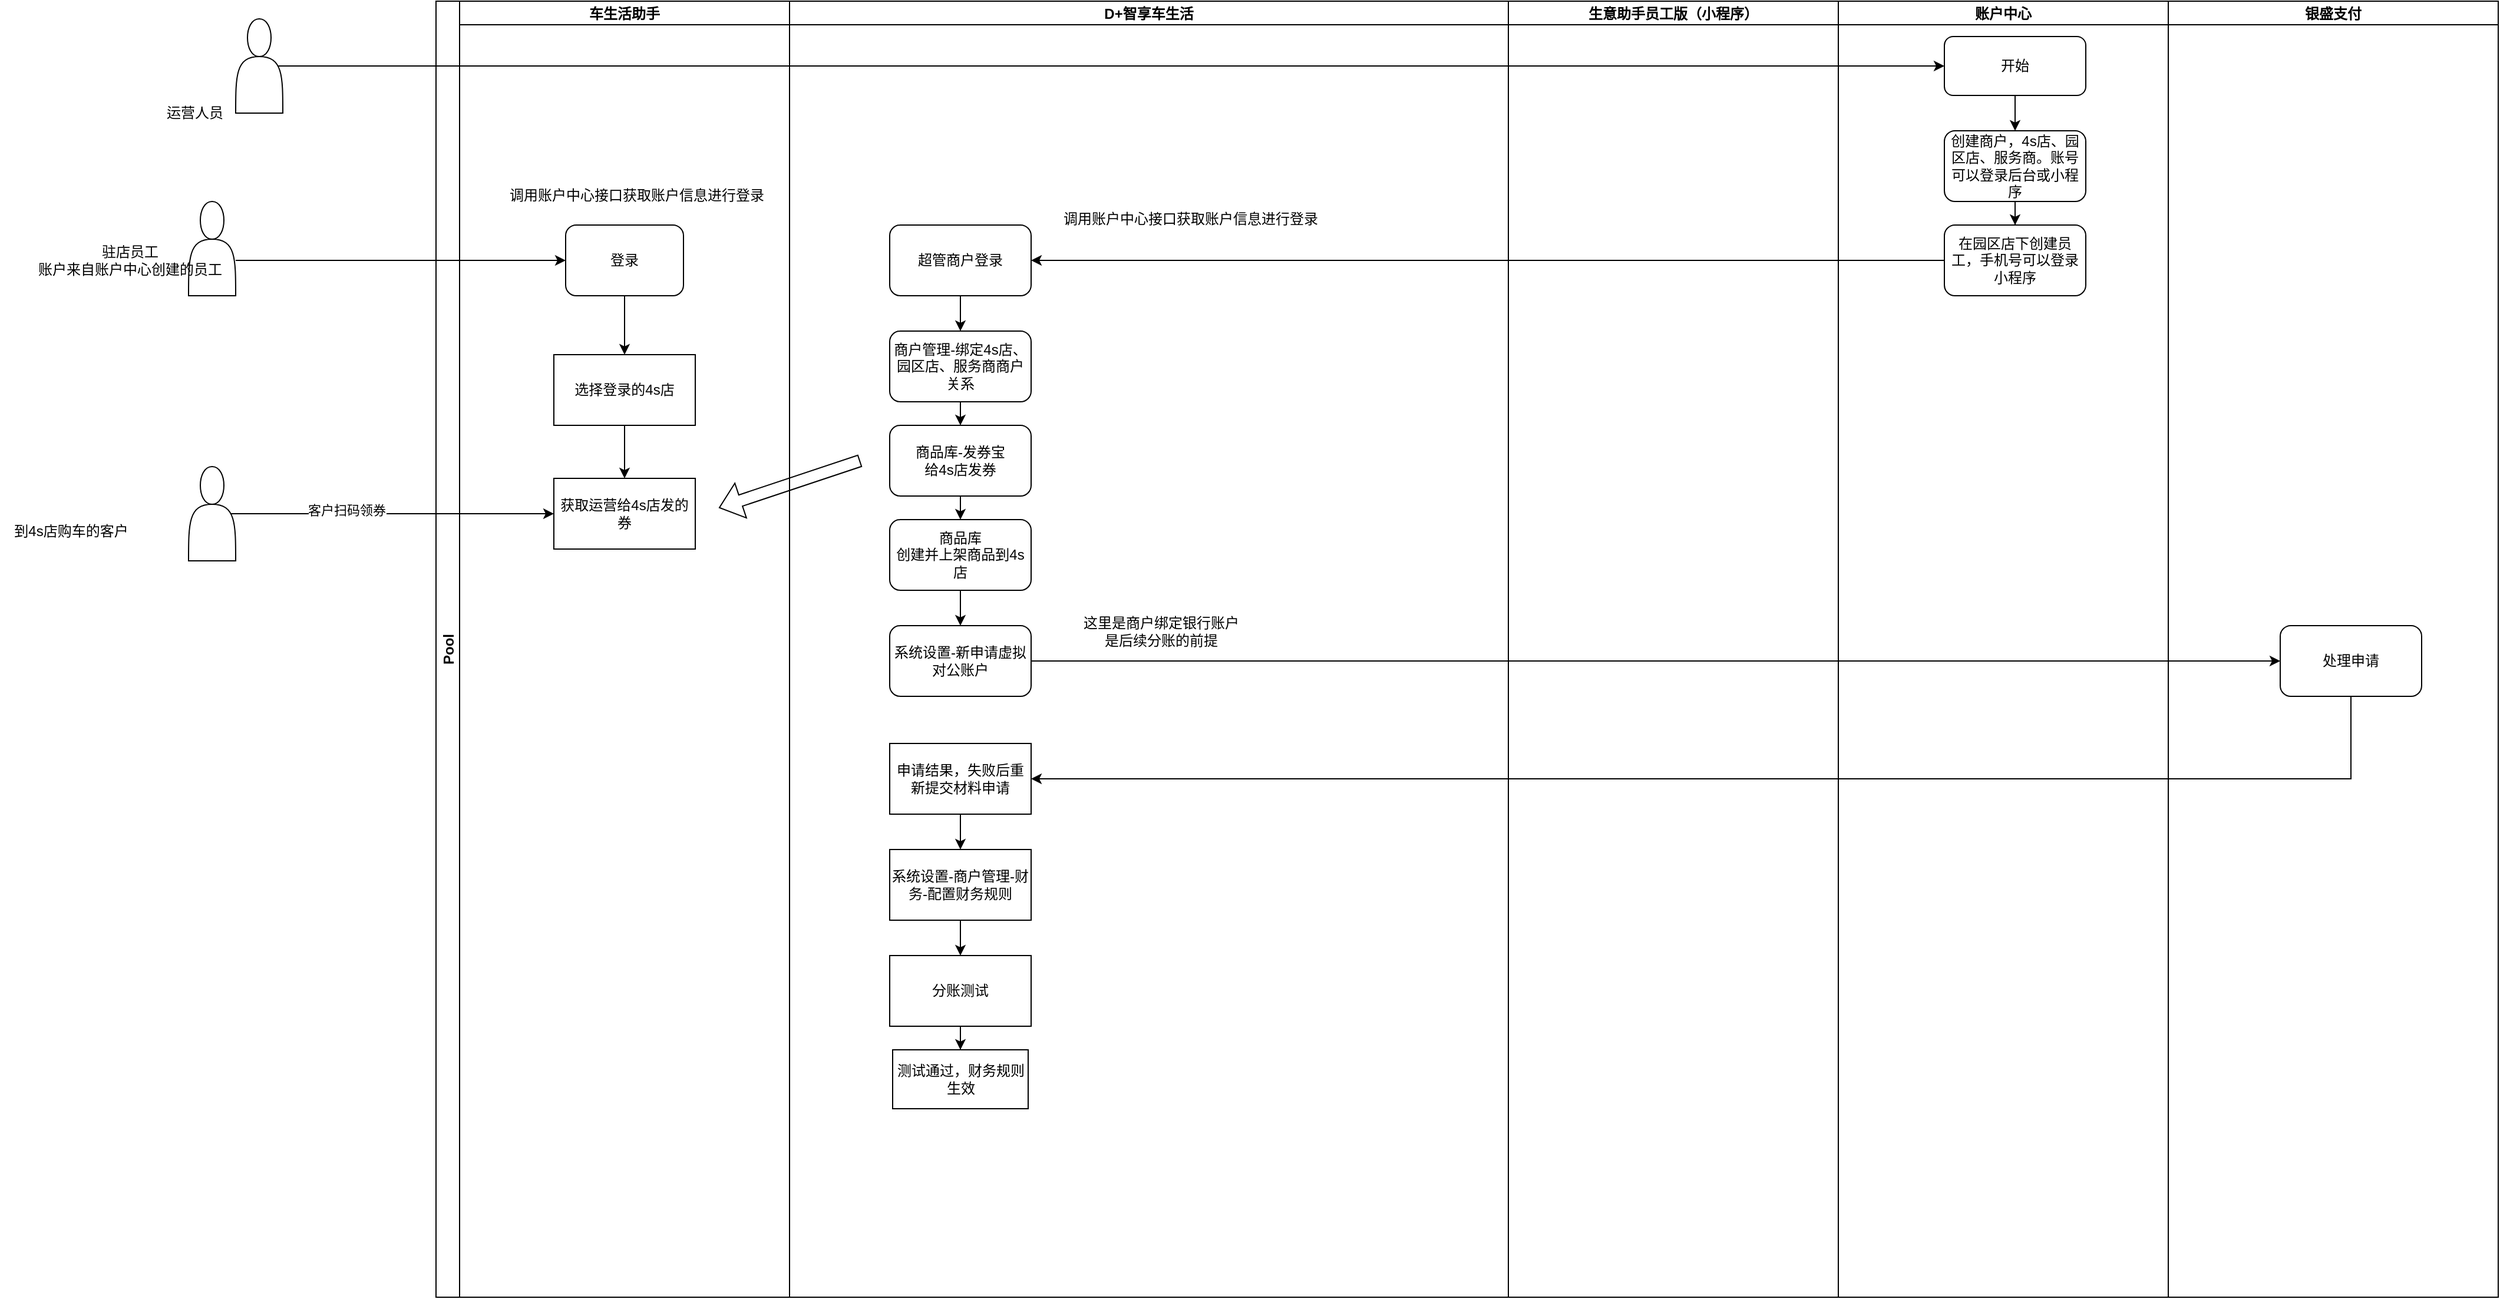 <mxfile version="24.4.0" type="github">
  <diagram id="C5RBs43oDa-KdzZeNtuy" name="Page-1">
    <mxGraphModel dx="3202" dy="837" grid="1" gridSize="10" guides="1" tooltips="1" connect="1" arrows="1" fold="1" page="1" pageScale="1" pageWidth="827" pageHeight="1169" math="0" shadow="0">
      <root>
        <mxCell id="WIyWlLk6GJQsqaUBKTNV-0" />
        <mxCell id="WIyWlLk6GJQsqaUBKTNV-1" parent="WIyWlLk6GJQsqaUBKTNV-0" />
        <mxCell id="XDC6CjYKxUV5PrTjjano-0" value="Pool" style="swimlane;childLayout=stackLayout;resizeParent=1;resizeParentMax=0;startSize=20;horizontal=0;horizontalStack=1;" vertex="1" parent="WIyWlLk6GJQsqaUBKTNV-1">
          <mxGeometry x="-790" y="150" width="1750" height="1100" as="geometry">
            <mxRectangle x="-730" y="150" width="40" height="50" as="alternateBounds" />
          </mxGeometry>
        </mxCell>
        <mxCell id="XDC6CjYKxUV5PrTjjano-67" value="车生活助手" style="swimlane;startSize=20;" vertex="1" parent="XDC6CjYKxUV5PrTjjano-0">
          <mxGeometry x="20" width="280" height="1100" as="geometry" />
        </mxCell>
        <mxCell id="XDC6CjYKxUV5PrTjjano-120" style="edgeStyle=orthogonalEdgeStyle;rounded=0;orthogonalLoop=1;jettySize=auto;html=1;exitX=0.5;exitY=1;exitDx=0;exitDy=0;entryX=0.5;entryY=0;entryDx=0;entryDy=0;" edge="1" parent="XDC6CjYKxUV5PrTjjano-67" source="XDC6CjYKxUV5PrTjjano-68" target="XDC6CjYKxUV5PrTjjano-119">
          <mxGeometry relative="1" as="geometry" />
        </mxCell>
        <mxCell id="XDC6CjYKxUV5PrTjjano-68" value="登录" style="rounded=1;whiteSpace=wrap;html=1;" vertex="1" parent="XDC6CjYKxUV5PrTjjano-67">
          <mxGeometry x="90" y="190" width="100" height="60" as="geometry" />
        </mxCell>
        <mxCell id="XDC6CjYKxUV5PrTjjano-12" value="" style="shape=actor;whiteSpace=wrap;html=1;" vertex="1" parent="XDC6CjYKxUV5PrTjjano-67">
          <mxGeometry x="-230" y="170" width="40" height="80" as="geometry" />
        </mxCell>
        <mxCell id="XDC6CjYKxUV5PrTjjano-109" style="edgeStyle=orthogonalEdgeStyle;rounded=0;orthogonalLoop=1;jettySize=auto;html=1;entryX=0;entryY=0.5;entryDx=0;entryDy=0;" edge="1" parent="XDC6CjYKxUV5PrTjjano-67" source="XDC6CjYKxUV5PrTjjano-22" target="XDC6CjYKxUV5PrTjjano-68">
          <mxGeometry relative="1" as="geometry" />
        </mxCell>
        <mxCell id="XDC6CjYKxUV5PrTjjano-22" value="驻店员工&lt;br&gt;账户来自账户中心创建的员工" style="text;html=1;align=center;verticalAlign=middle;resizable=0;points=[];autosize=1;strokeColor=none;fillColor=none;" vertex="1" parent="XDC6CjYKxUV5PrTjjano-67">
          <mxGeometry x="-370" y="200" width="180" height="40" as="geometry" />
        </mxCell>
        <mxCell id="XDC6CjYKxUV5PrTjjano-116" value="调用账户中心接口获取账户信息进行登录" style="text;html=1;align=center;verticalAlign=middle;resizable=0;points=[];autosize=1;strokeColor=none;fillColor=none;" vertex="1" parent="XDC6CjYKxUV5PrTjjano-67">
          <mxGeometry x="30" y="150" width="240" height="30" as="geometry" />
        </mxCell>
        <mxCell id="XDC6CjYKxUV5PrTjjano-128" style="edgeStyle=orthogonalEdgeStyle;rounded=0;orthogonalLoop=1;jettySize=auto;html=1;exitX=0.5;exitY=1;exitDx=0;exitDy=0;entryX=0.5;entryY=0;entryDx=0;entryDy=0;" edge="1" parent="XDC6CjYKxUV5PrTjjano-67" source="XDC6CjYKxUV5PrTjjano-119" target="XDC6CjYKxUV5PrTjjano-127">
          <mxGeometry relative="1" as="geometry" />
        </mxCell>
        <mxCell id="XDC6CjYKxUV5PrTjjano-119" value="选择登录的4s店" style="rounded=0;whiteSpace=wrap;html=1;" vertex="1" parent="XDC6CjYKxUV5PrTjjano-67">
          <mxGeometry x="80" y="300" width="120" height="60" as="geometry" />
        </mxCell>
        <mxCell id="XDC6CjYKxUV5PrTjjano-127" value="获取运营给4s店发的券" style="rounded=0;whiteSpace=wrap;html=1;" vertex="1" parent="XDC6CjYKxUV5PrTjjano-67">
          <mxGeometry x="80" y="405" width="120" height="60" as="geometry" />
        </mxCell>
        <mxCell id="XDC6CjYKxUV5PrTjjano-5" value="D+智享车生活" style="swimlane;startSize=20;" vertex="1" parent="XDC6CjYKxUV5PrTjjano-0">
          <mxGeometry x="300" width="610" height="1100" as="geometry" />
        </mxCell>
        <mxCell id="XDC6CjYKxUV5PrTjjano-80" style="edgeStyle=orthogonalEdgeStyle;rounded=0;orthogonalLoop=1;jettySize=auto;html=1;exitX=0.5;exitY=1;exitDx=0;exitDy=0;entryX=0.5;entryY=0;entryDx=0;entryDy=0;" edge="1" parent="XDC6CjYKxUV5PrTjjano-5" source="XDC6CjYKxUV5PrTjjano-71" target="XDC6CjYKxUV5PrTjjano-75">
          <mxGeometry relative="1" as="geometry" />
        </mxCell>
        <mxCell id="XDC6CjYKxUV5PrTjjano-71" value="商户管理-绑定4s店、园区店、服务商商户关系" style="rounded=1;whiteSpace=wrap;html=1;" vertex="1" parent="XDC6CjYKxUV5PrTjjano-5">
          <mxGeometry x="85" y="280" width="120" height="60" as="geometry" />
        </mxCell>
        <mxCell id="XDC6CjYKxUV5PrTjjano-89" style="edgeStyle=orthogonalEdgeStyle;rounded=0;orthogonalLoop=1;jettySize=auto;html=1;exitX=0.5;exitY=1;exitDx=0;exitDy=0;entryX=0.5;entryY=0;entryDx=0;entryDy=0;" edge="1" parent="XDC6CjYKxUV5PrTjjano-5" source="XDC6CjYKxUV5PrTjjano-75" target="XDC6CjYKxUV5PrTjjano-88">
          <mxGeometry relative="1" as="geometry" />
        </mxCell>
        <mxCell id="XDC6CjYKxUV5PrTjjano-75" value="商品库-发券宝&lt;br&gt;给4s店发券" style="rounded=1;whiteSpace=wrap;html=1;" vertex="1" parent="XDC6CjYKxUV5PrTjjano-5">
          <mxGeometry x="85" y="360" width="120" height="60" as="geometry" />
        </mxCell>
        <mxCell id="XDC6CjYKxUV5PrTjjano-91" style="edgeStyle=orthogonalEdgeStyle;rounded=0;orthogonalLoop=1;jettySize=auto;html=1;exitX=0.5;exitY=1;exitDx=0;exitDy=0;entryX=0.5;entryY=0;entryDx=0;entryDy=0;" edge="1" parent="XDC6CjYKxUV5PrTjjano-5" source="XDC6CjYKxUV5PrTjjano-88" target="XDC6CjYKxUV5PrTjjano-90">
          <mxGeometry relative="1" as="geometry" />
        </mxCell>
        <mxCell id="XDC6CjYKxUV5PrTjjano-88" value="商品库&lt;br&gt;创建并上架商品到4s店" style="rounded=1;whiteSpace=wrap;html=1;" vertex="1" parent="XDC6CjYKxUV5PrTjjano-5">
          <mxGeometry x="85" y="440" width="120" height="60" as="geometry" />
        </mxCell>
        <mxCell id="XDC6CjYKxUV5PrTjjano-90" value="系统设置-新申请虚拟对公账户" style="rounded=1;whiteSpace=wrap;html=1;" vertex="1" parent="XDC6CjYKxUV5PrTjjano-5">
          <mxGeometry x="85" y="530" width="120" height="60" as="geometry" />
        </mxCell>
        <mxCell id="XDC6CjYKxUV5PrTjjano-92" value="这里是商户绑定银行账户&lt;br&gt;&lt;div&gt;是后续分账的前提&lt;/div&gt;" style="text;html=1;align=center;verticalAlign=middle;resizable=0;points=[];autosize=1;strokeColor=none;fillColor=none;" vertex="1" parent="XDC6CjYKxUV5PrTjjano-5">
          <mxGeometry x="235" y="515" width="160" height="40" as="geometry" />
        </mxCell>
        <mxCell id="XDC6CjYKxUV5PrTjjano-102" value="" style="edgeStyle=orthogonalEdgeStyle;rounded=0;orthogonalLoop=1;jettySize=auto;html=1;" edge="1" parent="XDC6CjYKxUV5PrTjjano-5" source="XDC6CjYKxUV5PrTjjano-99" target="XDC6CjYKxUV5PrTjjano-101">
          <mxGeometry relative="1" as="geometry" />
        </mxCell>
        <mxCell id="XDC6CjYKxUV5PrTjjano-99" value="申请结果，失败后重新提交材料申请" style="rounded=0;whiteSpace=wrap;html=1;" vertex="1" parent="XDC6CjYKxUV5PrTjjano-5">
          <mxGeometry x="85" y="630" width="120" height="60" as="geometry" />
        </mxCell>
        <mxCell id="XDC6CjYKxUV5PrTjjano-104" value="" style="edgeStyle=orthogonalEdgeStyle;rounded=0;orthogonalLoop=1;jettySize=auto;html=1;" edge="1" parent="XDC6CjYKxUV5PrTjjano-5" source="XDC6CjYKxUV5PrTjjano-101" target="XDC6CjYKxUV5PrTjjano-103">
          <mxGeometry relative="1" as="geometry" />
        </mxCell>
        <mxCell id="XDC6CjYKxUV5PrTjjano-101" value="系统设置-商户管理-财务-配置财务规则" style="whiteSpace=wrap;html=1;rounded=0;" vertex="1" parent="XDC6CjYKxUV5PrTjjano-5">
          <mxGeometry x="85" y="720" width="120" height="60" as="geometry" />
        </mxCell>
        <mxCell id="XDC6CjYKxUV5PrTjjano-106" value="" style="edgeStyle=orthogonalEdgeStyle;rounded=0;orthogonalLoop=1;jettySize=auto;html=1;" edge="1" parent="XDC6CjYKxUV5PrTjjano-5" source="XDC6CjYKxUV5PrTjjano-103" target="XDC6CjYKxUV5PrTjjano-105">
          <mxGeometry relative="1" as="geometry" />
        </mxCell>
        <mxCell id="XDC6CjYKxUV5PrTjjano-103" value="分账测试" style="whiteSpace=wrap;html=1;rounded=0;" vertex="1" parent="XDC6CjYKxUV5PrTjjano-5">
          <mxGeometry x="85" y="810" width="120" height="60" as="geometry" />
        </mxCell>
        <mxCell id="XDC6CjYKxUV5PrTjjano-105" value="测试通过，财务规则生效" style="whiteSpace=wrap;html=1;rounded=0;" vertex="1" parent="XDC6CjYKxUV5PrTjjano-5">
          <mxGeometry x="87.5" y="890" width="115" height="50" as="geometry" />
        </mxCell>
        <mxCell id="XDC6CjYKxUV5PrTjjano-114" style="edgeStyle=orthogonalEdgeStyle;rounded=0;orthogonalLoop=1;jettySize=auto;html=1;exitX=0.5;exitY=1;exitDx=0;exitDy=0;entryX=0.5;entryY=0;entryDx=0;entryDy=0;" edge="1" parent="XDC6CjYKxUV5PrTjjano-5" source="XDC6CjYKxUV5PrTjjano-110" target="XDC6CjYKxUV5PrTjjano-71">
          <mxGeometry relative="1" as="geometry" />
        </mxCell>
        <mxCell id="XDC6CjYKxUV5PrTjjano-110" value="超管商户登录" style="rounded=1;whiteSpace=wrap;html=1;" vertex="1" parent="XDC6CjYKxUV5PrTjjano-5">
          <mxGeometry x="85" y="190" width="120" height="60" as="geometry" />
        </mxCell>
        <mxCell id="XDC6CjYKxUV5PrTjjano-115" value="调用账户中心接口获取账户信息进行登录" style="text;html=1;align=center;verticalAlign=middle;resizable=0;points=[];autosize=1;strokeColor=none;fillColor=none;" vertex="1" parent="XDC6CjYKxUV5PrTjjano-5">
          <mxGeometry x="220" y="170" width="240" height="30" as="geometry" />
        </mxCell>
        <mxCell id="XDC6CjYKxUV5PrTjjano-3" value="生意助手员工版（小程序）" style="swimlane;startSize=20;" vertex="1" parent="XDC6CjYKxUV5PrTjjano-0">
          <mxGeometry x="910" width="280" height="1100" as="geometry" />
        </mxCell>
        <mxCell id="XDC6CjYKxUV5PrTjjano-4" value="账户中心" style="swimlane;startSize=20;" vertex="1" parent="XDC6CjYKxUV5PrTjjano-0">
          <mxGeometry x="1190" width="280" height="1100" as="geometry" />
        </mxCell>
        <mxCell id="XDC6CjYKxUV5PrTjjano-14" style="edgeStyle=orthogonalEdgeStyle;rounded=0;orthogonalLoop=1;jettySize=auto;html=1;exitX=0.5;exitY=1;exitDx=0;exitDy=0;" edge="1" parent="XDC6CjYKxUV5PrTjjano-4" source="XDC6CjYKxUV5PrTjjano-13">
          <mxGeometry relative="1" as="geometry">
            <mxPoint x="150" y="110" as="targetPoint" />
          </mxGeometry>
        </mxCell>
        <mxCell id="XDC6CjYKxUV5PrTjjano-13" value="开始" style="rounded=1;whiteSpace=wrap;html=1;" vertex="1" parent="XDC6CjYKxUV5PrTjjano-4">
          <mxGeometry x="90" y="30" width="120" height="50" as="geometry" />
        </mxCell>
        <mxCell id="XDC6CjYKxUV5PrTjjano-19" value="" style="edgeStyle=orthogonalEdgeStyle;rounded=0;orthogonalLoop=1;jettySize=auto;html=1;" edge="1" parent="XDC6CjYKxUV5PrTjjano-4" source="XDC6CjYKxUV5PrTjjano-15" target="XDC6CjYKxUV5PrTjjano-18">
          <mxGeometry relative="1" as="geometry" />
        </mxCell>
        <mxCell id="XDC6CjYKxUV5PrTjjano-15" value="创建商户，4s店、园区店、服务商。账号可以登录后台或小程序" style="rounded=1;whiteSpace=wrap;html=1;" vertex="1" parent="XDC6CjYKxUV5PrTjjano-4">
          <mxGeometry x="90" y="110" width="120" height="60" as="geometry" />
        </mxCell>
        <mxCell id="XDC6CjYKxUV5PrTjjano-18" value="在园区店下创建员工，手机号可以登录小程序" style="whiteSpace=wrap;html=1;rounded=1;" vertex="1" parent="XDC6CjYKxUV5PrTjjano-4">
          <mxGeometry x="90" y="190" width="120" height="60" as="geometry" />
        </mxCell>
        <mxCell id="XDC6CjYKxUV5PrTjjano-11" value="银盛支付" style="swimlane;startSize=20;" vertex="1" parent="XDC6CjYKxUV5PrTjjano-0">
          <mxGeometry x="1470" width="280" height="1100" as="geometry" />
        </mxCell>
        <mxCell id="XDC6CjYKxUV5PrTjjano-94" value="处理申请" style="rounded=1;whiteSpace=wrap;html=1;" vertex="1" parent="XDC6CjYKxUV5PrTjjano-11">
          <mxGeometry x="95" y="530" width="120" height="60" as="geometry" />
        </mxCell>
        <mxCell id="XDC6CjYKxUV5PrTjjano-95" style="edgeStyle=orthogonalEdgeStyle;rounded=0;orthogonalLoop=1;jettySize=auto;html=1;exitX=1;exitY=0.5;exitDx=0;exitDy=0;entryX=0;entryY=0.5;entryDx=0;entryDy=0;" edge="1" parent="XDC6CjYKxUV5PrTjjano-0" source="XDC6CjYKxUV5PrTjjano-90" target="XDC6CjYKxUV5PrTjjano-94">
          <mxGeometry relative="1" as="geometry" />
        </mxCell>
        <mxCell id="XDC6CjYKxUV5PrTjjano-100" style="edgeStyle=orthogonalEdgeStyle;rounded=0;orthogonalLoop=1;jettySize=auto;html=1;exitX=0.5;exitY=1;exitDx=0;exitDy=0;entryX=1;entryY=0.5;entryDx=0;entryDy=0;" edge="1" parent="XDC6CjYKxUV5PrTjjano-0" source="XDC6CjYKxUV5PrTjjano-94" target="XDC6CjYKxUV5PrTjjano-99">
          <mxGeometry relative="1" as="geometry" />
        </mxCell>
        <mxCell id="XDC6CjYKxUV5PrTjjano-113" style="edgeStyle=orthogonalEdgeStyle;rounded=0;orthogonalLoop=1;jettySize=auto;html=1;exitX=0;exitY=0.5;exitDx=0;exitDy=0;entryX=1;entryY=0.5;entryDx=0;entryDy=0;" edge="1" parent="XDC6CjYKxUV5PrTjjano-0" source="XDC6CjYKxUV5PrTjjano-18" target="XDC6CjYKxUV5PrTjjano-110">
          <mxGeometry relative="1" as="geometry" />
        </mxCell>
        <mxCell id="XDC6CjYKxUV5PrTjjano-78" style="edgeStyle=orthogonalEdgeStyle;rounded=0;orthogonalLoop=1;jettySize=auto;html=1;exitX=0.9;exitY=0.5;exitDx=0;exitDy=0;exitPerimeter=0;" edge="1" parent="WIyWlLk6GJQsqaUBKTNV-1" source="XDC6CjYKxUV5PrTjjano-76" target="XDC6CjYKxUV5PrTjjano-13">
          <mxGeometry relative="1" as="geometry" />
        </mxCell>
        <mxCell id="XDC6CjYKxUV5PrTjjano-76" value="" style="shape=actor;whiteSpace=wrap;html=1;" vertex="1" parent="WIyWlLk6GJQsqaUBKTNV-1">
          <mxGeometry x="-960" y="165" width="40" height="80" as="geometry" />
        </mxCell>
        <mxCell id="XDC6CjYKxUV5PrTjjano-77" value="运营人员" style="text;html=1;align=center;verticalAlign=middle;resizable=0;points=[];autosize=1;strokeColor=none;fillColor=none;" vertex="1" parent="WIyWlLk6GJQsqaUBKTNV-1">
          <mxGeometry x="-1030" y="230" width="70" height="30" as="geometry" />
        </mxCell>
        <mxCell id="XDC6CjYKxUV5PrTjjano-132" style="edgeStyle=orthogonalEdgeStyle;rounded=0;orthogonalLoop=1;jettySize=auto;html=1;exitX=0.9;exitY=0.5;exitDx=0;exitDy=0;exitPerimeter=0;entryX=0;entryY=0.5;entryDx=0;entryDy=0;" edge="1" parent="WIyWlLk6GJQsqaUBKTNV-1" source="XDC6CjYKxUV5PrTjjano-107" target="XDC6CjYKxUV5PrTjjano-127">
          <mxGeometry relative="1" as="geometry" />
        </mxCell>
        <mxCell id="XDC6CjYKxUV5PrTjjano-136" value="客户扫码领券" style="edgeLabel;html=1;align=center;verticalAlign=middle;resizable=0;points=[];" vertex="1" connectable="0" parent="XDC6CjYKxUV5PrTjjano-132">
          <mxGeometry x="-0.286" y="3" relative="1" as="geometry">
            <mxPoint as="offset" />
          </mxGeometry>
        </mxCell>
        <mxCell id="XDC6CjYKxUV5PrTjjano-107" value="" style="shape=actor;whiteSpace=wrap;html=1;" vertex="1" parent="WIyWlLk6GJQsqaUBKTNV-1">
          <mxGeometry x="-1000" y="545" width="40" height="80" as="geometry" />
        </mxCell>
        <mxCell id="XDC6CjYKxUV5PrTjjano-108" value="到4s店购车的客户" style="text;html=1;align=center;verticalAlign=middle;resizable=0;points=[];autosize=1;strokeColor=none;fillColor=none;" vertex="1" parent="WIyWlLk6GJQsqaUBKTNV-1">
          <mxGeometry x="-1160" y="585" width="120" height="30" as="geometry" />
        </mxCell>
        <mxCell id="XDC6CjYKxUV5PrTjjano-130" value="" style="shape=flexArrow;endArrow=classic;html=1;rounded=0;" edge="1" parent="WIyWlLk6GJQsqaUBKTNV-1">
          <mxGeometry width="50" height="50" relative="1" as="geometry">
            <mxPoint x="-430" y="540" as="sourcePoint" />
            <mxPoint x="-550" y="580" as="targetPoint" />
          </mxGeometry>
        </mxCell>
      </root>
    </mxGraphModel>
  </diagram>
</mxfile>
